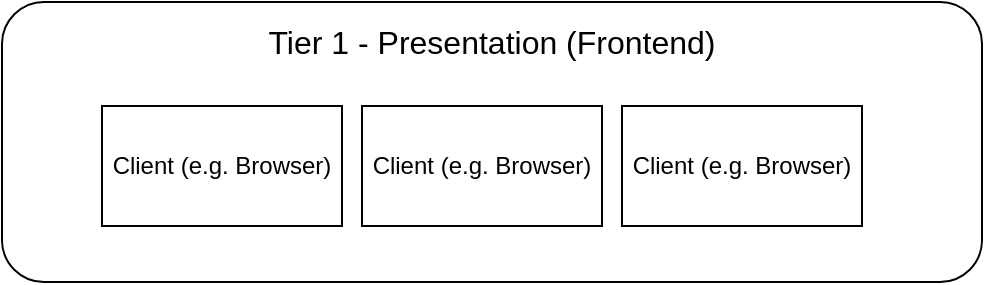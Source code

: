 <mxfile version="13.8.9-1" type="github">
  <diagram id="npmHoXrw_FrEof_6zsUE" name="Page-1">
    <mxGraphModel dx="1422" dy="732" grid="1" gridSize="10" guides="1" tooltips="1" connect="1" arrows="1" fold="1" page="1" pageScale="1" pageWidth="850" pageHeight="1100" math="0" shadow="0">
      <root>
        <mxCell id="0" />
        <mxCell id="1" parent="0" />
        <mxCell id="xjIk-P3U5AOT3LO1g332-5" value="" style="rounded=1;whiteSpace=wrap;html=1;" vertex="1" parent="1">
          <mxGeometry x="110" y="70" width="490" height="140" as="geometry" />
        </mxCell>
        <mxCell id="xjIk-P3U5AOT3LO1g332-1" value="Client (e.g. Browser)" style="rounded=0;whiteSpace=wrap;html=1;" vertex="1" parent="1">
          <mxGeometry x="160" y="122" width="120" height="60" as="geometry" />
        </mxCell>
        <mxCell id="xjIk-P3U5AOT3LO1g332-2" value="Client (e.g. Browser)" style="rounded=0;whiteSpace=wrap;html=1;" vertex="1" parent="1">
          <mxGeometry x="290" y="122" width="120" height="60" as="geometry" />
        </mxCell>
        <mxCell id="xjIk-P3U5AOT3LO1g332-3" value="Client (e.g. Browser)" style="rounded=0;whiteSpace=wrap;html=1;" vertex="1" parent="1">
          <mxGeometry x="420" y="122" width="120" height="60" as="geometry" />
        </mxCell>
        <mxCell id="xjIk-P3U5AOT3LO1g332-6" value="&lt;font style=&quot;font-size: 16px&quot;&gt;Tier 1 - Presentation (Frontend)&lt;/font&gt;" style="text;html=1;strokeColor=none;fillColor=none;align=center;verticalAlign=middle;whiteSpace=wrap;rounded=0;" vertex="1" parent="1">
          <mxGeometry x="235" y="80" width="240" height="20" as="geometry" />
        </mxCell>
      </root>
    </mxGraphModel>
  </diagram>
</mxfile>
